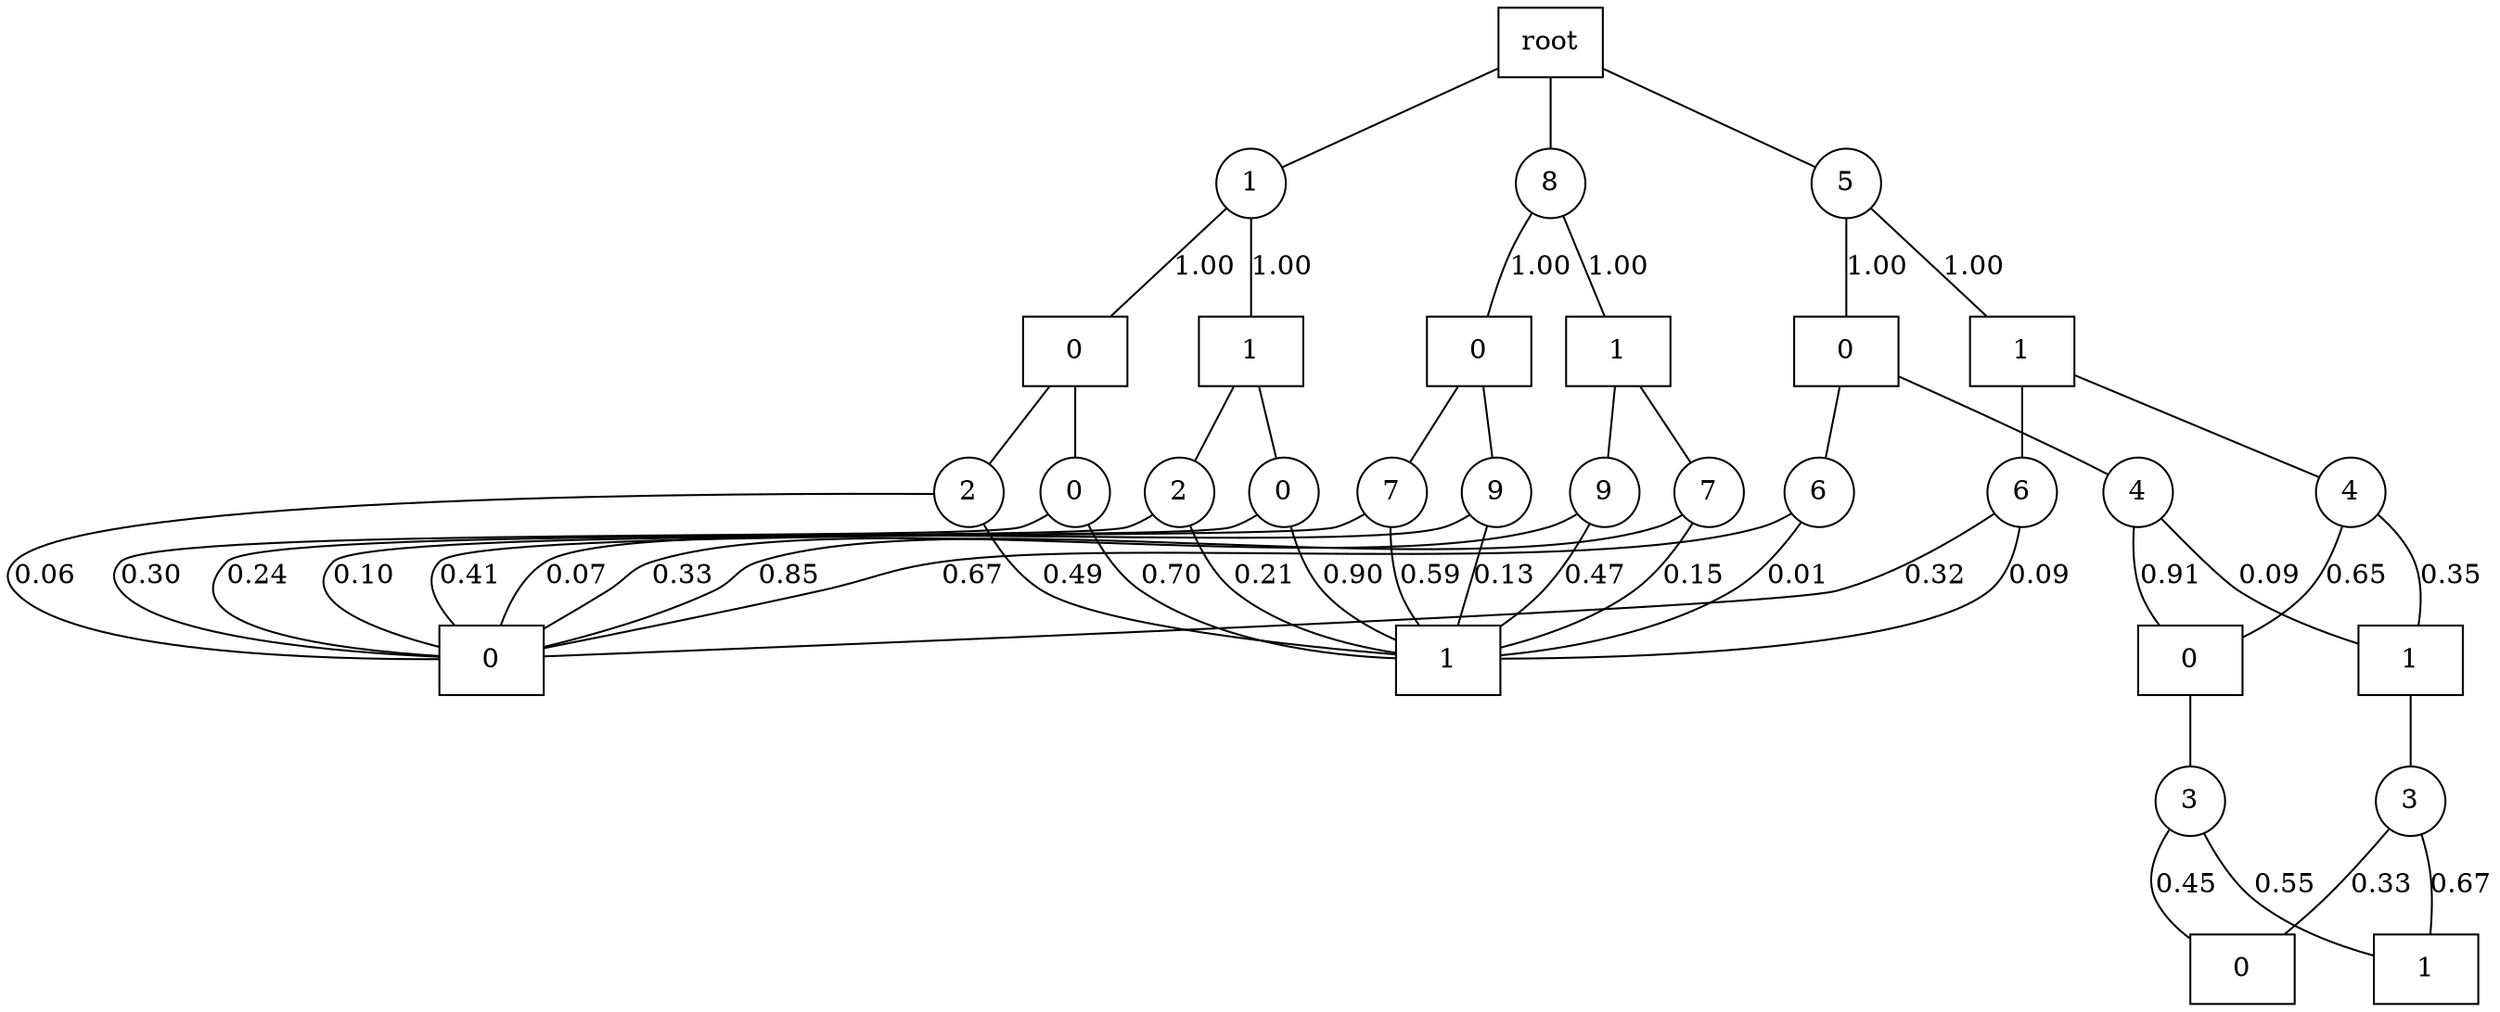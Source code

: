 graph G {
splines=true;
0 [shape=box, label = "root" ]
0--1;
1 [shape=circle, label=1]
1--8[label = 1.00, labelangle=110];
8 [shape=box, label=0]
8--2;
2 [shape=circle, label=0]
2--3[label = 0.30, labelangle=110];
3 [shape=box, label=0]
2--4[label = 0.70, labelangle=110];
4 [shape=box, label=1]
8--5;
5 [shape=circle, label=2]
5--3[label = 0.06, labelangle=110];
5--4[label = 0.49, labelangle=110];
1--15[label = 1.00, labelangle=110];
15 [shape=box, label=1]
15--9;
9 [shape=circle, label=0]
9--3[label = 0.10, labelangle=110];
9--4[label = 0.90, labelangle=110];
15--12;
12 [shape=circle, label=2]
12--3[label = 0.24, labelangle=110];
12--4[label = 0.21, labelangle=110];
0--16;
16 [shape=circle, label=5]
16--29[label = 1.00, labelangle=110];
29 [shape=box, label=0]
29--17;
17 [shape=circle, label=4]
17--21[label = 0.91, labelangle=110];
21 [shape=box, label=0]
21--18;
18 [shape=circle, label=3]
18--19[label = 0.45, labelangle=110];
19 [shape=box, label=0]
18--20[label = 0.55, labelangle=110];
20 [shape=box, label=1]
17--25[label = 0.09, labelangle=110];
25 [shape=box, label=1]
25--22;
22 [shape=circle, label=3]
22--19[label = 0.33, labelangle=110];
22--20[label = 0.67, labelangle=110];
29--26;
26 [shape=circle, label=6]
26--3[label = 0.67, labelangle=110];
26--4[label = 0.01, labelangle=110];
16--42[label = 1.00, labelangle=110];
42 [shape=box, label=1]
42--30;
30 [shape=circle, label=4]
30--21[label = 0.65, labelangle=110];
30--25[label = 0.35, labelangle=110];
42--39;
39 [shape=circle, label=6]
39--3[label = 0.32, labelangle=110];
39--4[label = 0.09, labelangle=110];
0--43;
43 [shape=circle, label=8]
43--50[label = 1.00, labelangle=110];
50 [shape=box, label=0]
50--44;
44 [shape=circle, label=7]
44--3[label = 0.41, labelangle=110];
44--4[label = 0.59, labelangle=110];
50--47;
47 [shape=circle, label=9]
47--3[label = 0.07, labelangle=110];
47--4[label = 0.13, labelangle=110];
43--57[label = 1.00, labelangle=110];
57 [shape=box, label=1]
57--51;
51 [shape=circle, label=7]
51--3[label = 0.85, labelangle=110];
51--4[label = 0.15, labelangle=110];
57--54;
54 [shape=circle, label=9]
54--3[label = 0.33, labelangle=110];
54--4[label = 0.47, labelangle=110];
}

